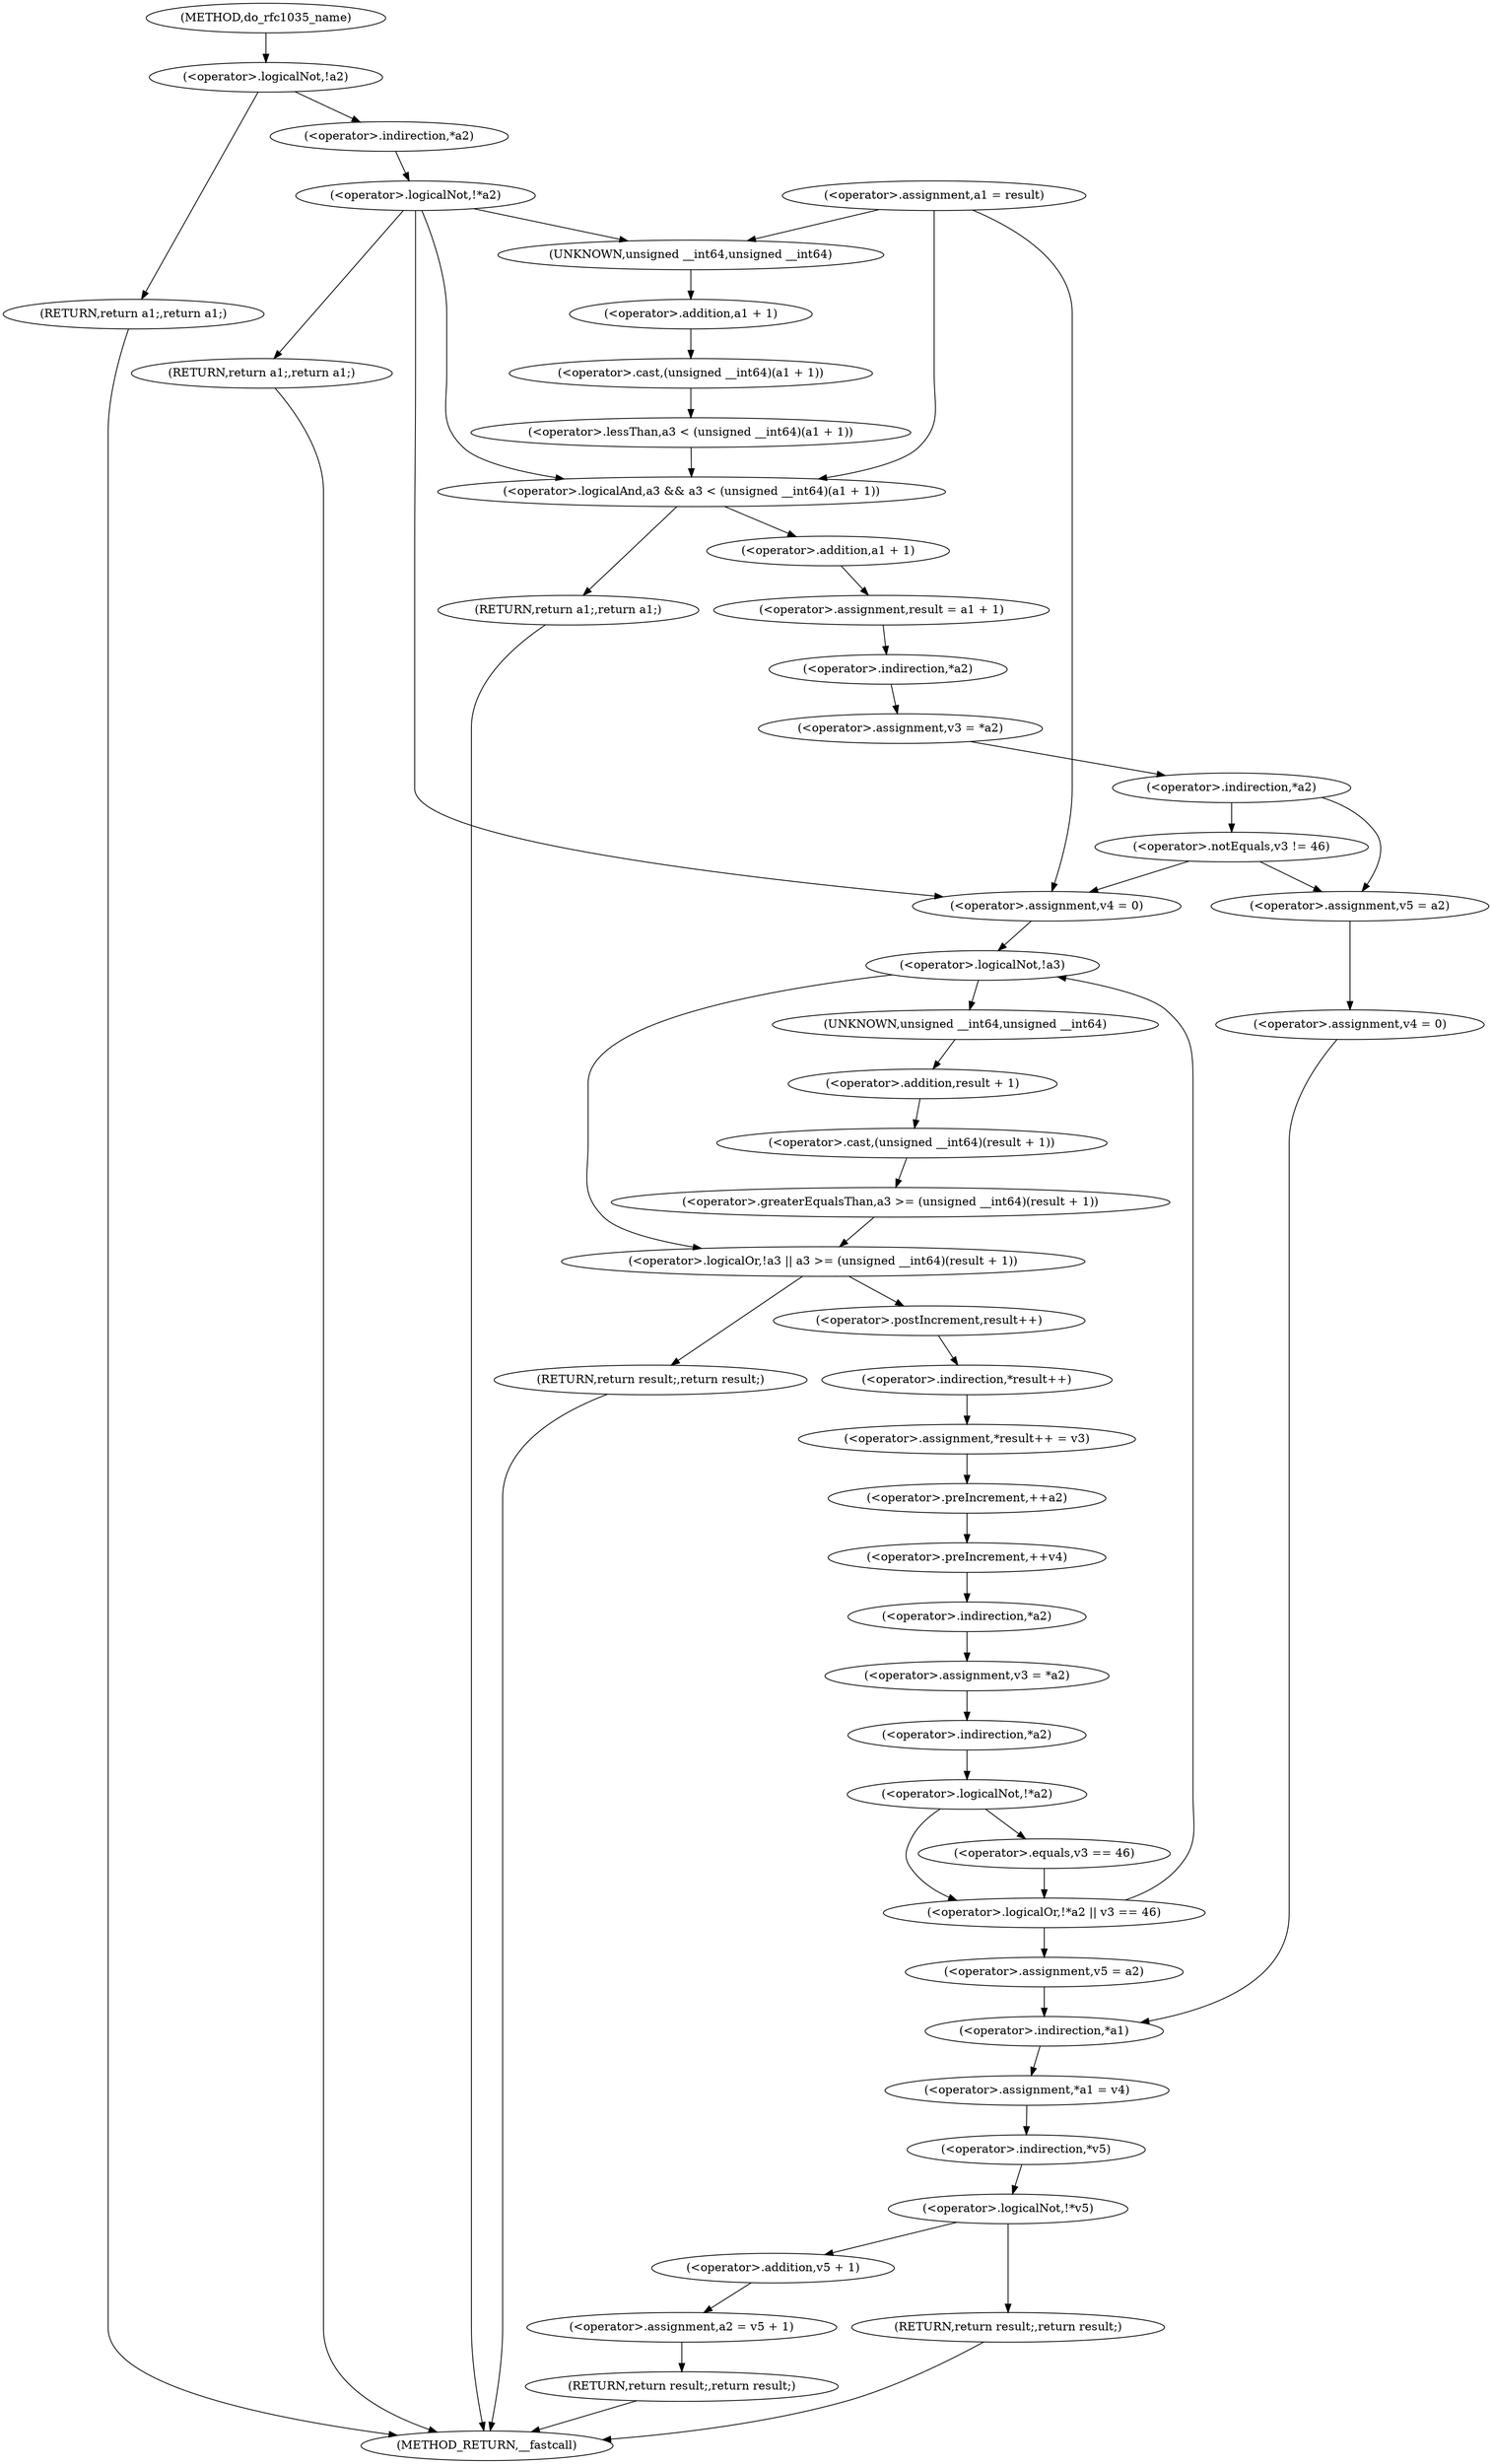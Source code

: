 digraph do_rfc1035_name {  
"1000115" [label = "(<operator>.logicalNot,!a2)" ]
"1000117" [label = "(RETURN,return a1;,return a1;)" ]
"1000120" [label = "(<operator>.logicalNot,!*a2)" ]
"1000121" [label = "(<operator>.indirection,*a2)" ]
"1000123" [label = "(RETURN,return a1;,return a1;)" ]
"1000129" [label = "(<operator>.logicalAnd,a3 && a3 < (unsigned __int64)(a1 + 1))" ]
"1000131" [label = "(<operator>.lessThan,a3 < (unsigned __int64)(a1 + 1))" ]
"1000133" [label = "(<operator>.cast,(unsigned __int64)(a1 + 1))" ]
"1000134" [label = "(UNKNOWN,unsigned __int64,unsigned __int64)" ]
"1000135" [label = "(<operator>.addition,a1 + 1)" ]
"1000138" [label = "(RETURN,return a1;,return a1;)" ]
"1000140" [label = "(<operator>.assignment,result = a1 + 1)" ]
"1000142" [label = "(<operator>.addition,a1 + 1)" ]
"1000145" [label = "(<operator>.assignment,v3 = *a2)" ]
"1000147" [label = "(<operator>.indirection,*a2)" ]
"1000150" [label = "(<operator>.indirection,*a2)" ]
"1000154" [label = "(<operator>.notEquals,v3 != 46)" ]
"1000158" [label = "(<operator>.assignment,v5 = a2)" ]
"1000161" [label = "(<operator>.assignment,v4 = 0)" ]
"1000165" [label = "(<operator>.assignment,*a1 = v4)" ]
"1000166" [label = "(<operator>.indirection,*a1)" ]
"1000170" [label = "(<operator>.logicalNot,!*v5)" ]
"1000171" [label = "(<operator>.indirection,*v5)" ]
"1000173" [label = "(RETURN,return result;,return result;)" ]
"1000175" [label = "(<operator>.assignment,a2 = v5 + 1)" ]
"1000177" [label = "(<operator>.addition,v5 + 1)" ]
"1000180" [label = "(RETURN,return result;,return result;)" ]
"1000182" [label = "(<operator>.assignment,a1 = result)" ]
"1000185" [label = "(<operator>.assignment,v4 = 0)" ]
"1000189" [label = "(<operator>.logicalOr,!a3 || a3 >= (unsigned __int64)(result + 1))" ]
"1000190" [label = "(<operator>.logicalNot,!a3)" ]
"1000192" [label = "(<operator>.greaterEqualsThan,a3 >= (unsigned __int64)(result + 1))" ]
"1000194" [label = "(<operator>.cast,(unsigned __int64)(result + 1))" ]
"1000195" [label = "(UNKNOWN,unsigned __int64,unsigned __int64)" ]
"1000196" [label = "(<operator>.addition,result + 1)" ]
"1000200" [label = "(<operator>.assignment,*result++ = v3)" ]
"1000201" [label = "(<operator>.indirection,*result++)" ]
"1000202" [label = "(<operator>.postIncrement,result++)" ]
"1000205" [label = "(<operator>.preIncrement,++a2)" ]
"1000207" [label = "(<operator>.preIncrement,++v4)" ]
"1000209" [label = "(<operator>.assignment,v3 = *a2)" ]
"1000211" [label = "(<operator>.indirection,*a2)" ]
"1000214" [label = "(<operator>.logicalOr,!*a2 || v3 == 46)" ]
"1000215" [label = "(<operator>.logicalNot,!*a2)" ]
"1000216" [label = "(<operator>.indirection,*a2)" ]
"1000218" [label = "(<operator>.equals,v3 == 46)" ]
"1000222" [label = "(<operator>.assignment,v5 = a2)" ]
"1000226" [label = "(RETURN,return result;,return result;)" ]
"1000105" [label = "(METHOD,do_rfc1035_name)" ]
"1000228" [label = "(METHOD_RETURN,__fastcall)" ]
  "1000115" -> "1000117" 
  "1000115" -> "1000121" 
  "1000117" -> "1000228" 
  "1000120" -> "1000123" 
  "1000120" -> "1000129" 
  "1000120" -> "1000134" 
  "1000120" -> "1000185" 
  "1000121" -> "1000120" 
  "1000123" -> "1000228" 
  "1000129" -> "1000138" 
  "1000129" -> "1000142" 
  "1000131" -> "1000129" 
  "1000133" -> "1000131" 
  "1000134" -> "1000135" 
  "1000135" -> "1000133" 
  "1000138" -> "1000228" 
  "1000140" -> "1000147" 
  "1000142" -> "1000140" 
  "1000145" -> "1000150" 
  "1000147" -> "1000145" 
  "1000150" -> "1000154" 
  "1000150" -> "1000158" 
  "1000154" -> "1000185" 
  "1000154" -> "1000158" 
  "1000158" -> "1000161" 
  "1000161" -> "1000166" 
  "1000165" -> "1000171" 
  "1000166" -> "1000165" 
  "1000170" -> "1000173" 
  "1000170" -> "1000177" 
  "1000171" -> "1000170" 
  "1000173" -> "1000228" 
  "1000175" -> "1000180" 
  "1000177" -> "1000175" 
  "1000180" -> "1000228" 
  "1000182" -> "1000129" 
  "1000182" -> "1000134" 
  "1000182" -> "1000185" 
  "1000185" -> "1000190" 
  "1000189" -> "1000202" 
  "1000189" -> "1000226" 
  "1000190" -> "1000189" 
  "1000190" -> "1000195" 
  "1000192" -> "1000189" 
  "1000194" -> "1000192" 
  "1000195" -> "1000196" 
  "1000196" -> "1000194" 
  "1000200" -> "1000205" 
  "1000201" -> "1000200" 
  "1000202" -> "1000201" 
  "1000205" -> "1000207" 
  "1000207" -> "1000211" 
  "1000209" -> "1000216" 
  "1000211" -> "1000209" 
  "1000214" -> "1000190" 
  "1000214" -> "1000222" 
  "1000215" -> "1000214" 
  "1000215" -> "1000218" 
  "1000216" -> "1000215" 
  "1000218" -> "1000214" 
  "1000222" -> "1000166" 
  "1000226" -> "1000228" 
  "1000105" -> "1000115" 
}
